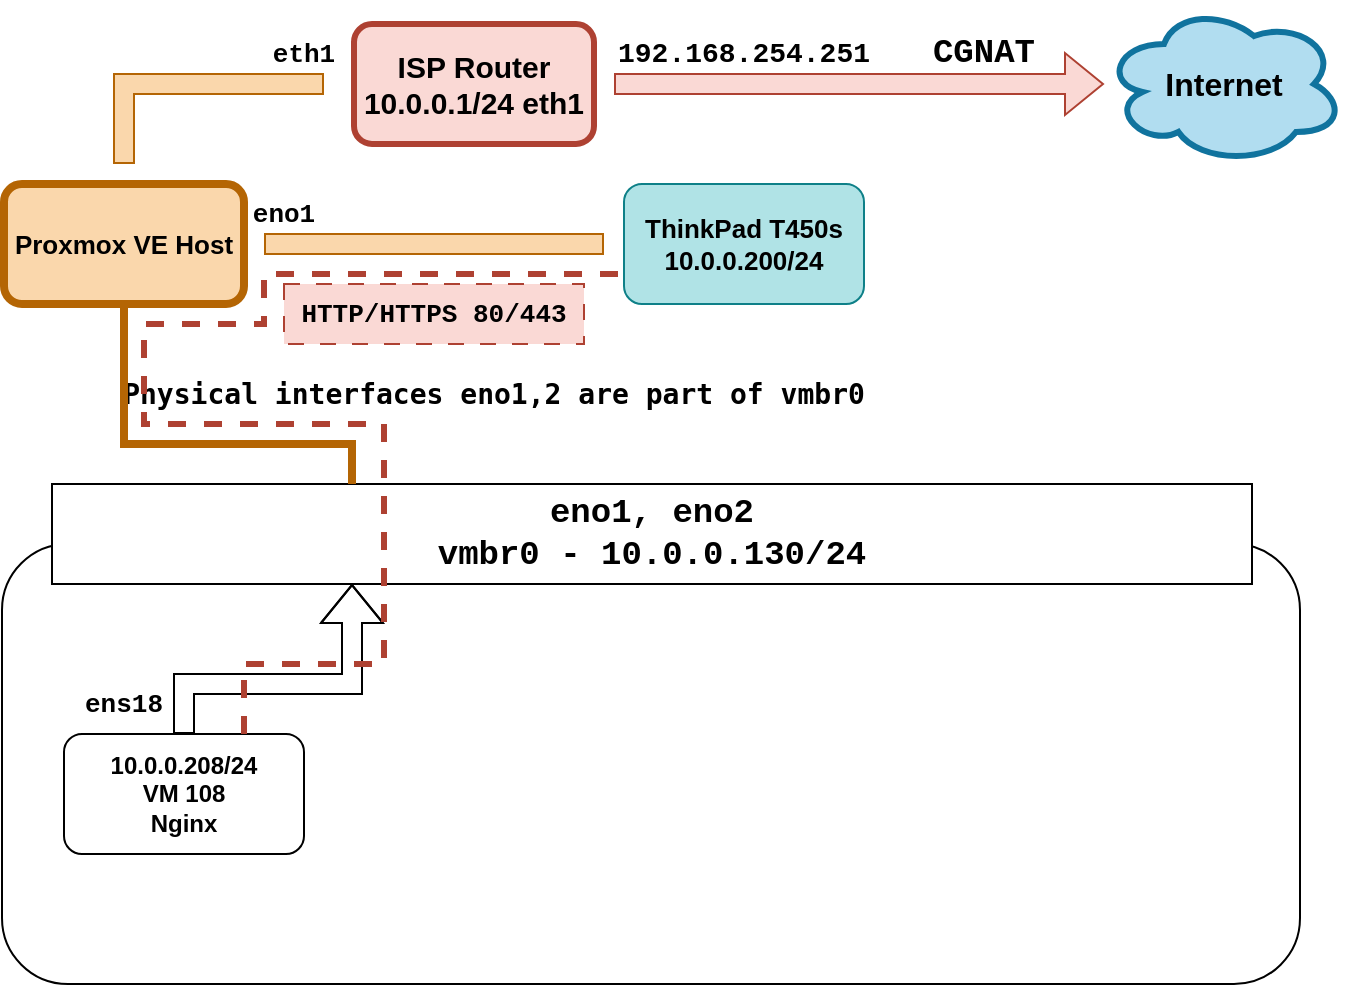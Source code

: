 <mxfile version="27.0.6">
  <diagram name="Strona-1" id="SjAjPDqA4x-WWcE_UVlV">
    <mxGraphModel dx="1186" dy="759" grid="1" gridSize="10" guides="1" tooltips="1" connect="1" arrows="1" fold="1" page="1" pageScale="1" pageWidth="827" pageHeight="1169" math="0" shadow="0">
      <root>
        <mxCell id="0" />
        <mxCell id="1" parent="0" />
        <mxCell id="PfSyRAKtlgNX0jLCFiTX-19" value="" style="rounded=1;whiteSpace=wrap;html=1;strokeWidth=1;" vertex="1" parent="1">
          <mxGeometry x="89" y="310" width="649" height="220" as="geometry" />
        </mxCell>
        <mxCell id="PfSyRAKtlgNX0jLCFiTX-1" value="&lt;font face=&quot;Helvetica&quot; style=&quot;font-size: 13px;&quot;&gt;&lt;b style=&quot;&quot;&gt;Proxmox VE Host&lt;/b&gt;&lt;/font&gt;" style="rounded=1;whiteSpace=wrap;html=1;fillColor=#fad7ac;strokeColor=#b46504;strokeWidth=4;" vertex="1" parent="1">
          <mxGeometry x="90" y="130" width="120" height="60" as="geometry" />
        </mxCell>
        <mxCell id="PfSyRAKtlgNX0jLCFiTX-3" value="&lt;div&gt;10.0.0.208/24&lt;/div&gt;VM 108&lt;div&gt;Nginx&lt;/div&gt;" style="rounded=1;whiteSpace=wrap;html=1;fontStyle=1;" vertex="1" parent="1">
          <mxGeometry x="120" y="405" width="120" height="60" as="geometry" />
        </mxCell>
        <mxCell id="PfSyRAKtlgNX0jLCFiTX-5" value="&lt;b&gt;&lt;font style=&quot;font-size: 16px;&quot;&gt;Internet&lt;/font&gt;&lt;/b&gt;" style="ellipse;shape=cloud;whiteSpace=wrap;html=1;fillColor=#b1ddf0;strokeColor=#10739e;strokeWidth=3;" vertex="1" parent="1">
          <mxGeometry x="640" y="40" width="120" height="80" as="geometry" />
        </mxCell>
        <mxCell id="PfSyRAKtlgNX0jLCFiTX-6" value="" style="shape=flexArrow;endArrow=none;html=1;rounded=0;fillColor=#fad7ac;strokeColor=#b46504;startFill=0;" edge="1" parent="1">
          <mxGeometry width="50" height="50" relative="1" as="geometry">
            <mxPoint x="150" y="120" as="sourcePoint" />
            <mxPoint x="250" y="80" as="targetPoint" />
            <Array as="points">
              <mxPoint x="150" y="80" />
            </Array>
          </mxGeometry>
        </mxCell>
        <mxCell id="PfSyRAKtlgNX0jLCFiTX-11" value="&lt;b&gt;&lt;font style=&quot;font-size: 15px;&quot;&gt;ISP Router&lt;/font&gt;&lt;/b&gt;&lt;div&gt;&lt;b&gt;&lt;font style=&quot;font-size: 15px;&quot;&gt;10.0.0.1/24 eth1&lt;/font&gt;&lt;/b&gt;&lt;/div&gt;" style="rounded=1;whiteSpace=wrap;html=1;fillColor=#fad9d5;strokeColor=#ae4132;strokeWidth=3;" vertex="1" parent="1">
          <mxGeometry x="265" y="50" width="120" height="60" as="geometry" />
        </mxCell>
        <mxCell id="PfSyRAKtlgNX0jLCFiTX-12" value="" style="shape=flexArrow;endArrow=classic;html=1;rounded=0;fillColor=#fad9d5;strokeColor=#ae4132;" edge="1" parent="1" target="PfSyRAKtlgNX0jLCFiTX-5">
          <mxGeometry width="50" height="50" relative="1" as="geometry">
            <mxPoint x="395" y="80" as="sourcePoint" />
            <mxPoint x="495" y="80" as="targetPoint" />
          </mxGeometry>
        </mxCell>
        <mxCell id="PfSyRAKtlgNX0jLCFiTX-14" value="&lt;div&gt;&lt;b&gt;&lt;font face=&quot;Courier New&quot; style=&quot;font-size: 17px;&quot;&gt;eno1, eno2&lt;/font&gt;&lt;/b&gt;&lt;/div&gt;&lt;b&gt;&lt;font face=&quot;Courier New&quot; style=&quot;font-size: 17px;&quot;&gt;vmbr0 - 10.0.0.130/24&lt;/font&gt;&lt;/b&gt;" style="rounded=0;whiteSpace=wrap;html=1;" vertex="1" parent="1">
          <mxGeometry x="114" y="280" width="600" height="50" as="geometry" />
        </mxCell>
        <mxCell id="PfSyRAKtlgNX0jLCFiTX-16" value="&lt;font face=&quot;Courier New&quot;&gt;&lt;span style=&quot;font-size: 13px;&quot;&gt;&lt;b&gt;eth1&lt;/b&gt;&lt;/span&gt;&lt;/font&gt;" style="text;html=1;align=center;verticalAlign=middle;whiteSpace=wrap;rounded=0;" vertex="1" parent="1">
          <mxGeometry x="210" y="50" width="60" height="30" as="geometry" />
        </mxCell>
        <mxCell id="PfSyRAKtlgNX0jLCFiTX-23" value="&lt;pre&gt;&lt;b&gt;&lt;font style=&quot;font-size: 14px;&quot;&gt;Physical interfaces eno1,2 are part of vmbr0&lt;/font&gt;&lt;/b&gt;&lt;/pre&gt;" style="text;html=1;align=center;verticalAlign=middle;whiteSpace=wrap;rounded=0;" vertex="1" parent="1">
          <mxGeometry x="180" y="220" width="310" height="30" as="geometry" />
        </mxCell>
        <mxCell id="PfSyRAKtlgNX0jLCFiTX-24" value="&lt;b&gt;&lt;font style=&quot;font-size: 13px;&quot;&gt;ThinkPad T450s&lt;/font&gt;&lt;/b&gt;&lt;div&gt;&lt;b&gt;&lt;font style=&quot;font-size: 13px;&quot;&gt;10.0.0.200/24&lt;/font&gt;&lt;/b&gt;&lt;/div&gt;" style="rounded=1;whiteSpace=wrap;html=1;fillColor=#b0e3e6;strokeColor=#0e8088;" vertex="1" parent="1">
          <mxGeometry x="400" y="130" width="120" height="60" as="geometry" />
        </mxCell>
        <mxCell id="PfSyRAKtlgNX0jLCFiTX-26" value="" style="shape=flexArrow;endArrow=none;html=1;rounded=0;fillColor=#fad7ac;strokeColor=#b46504;startFill=0;" edge="1" parent="1">
          <mxGeometry width="50" height="50" relative="1" as="geometry">
            <mxPoint x="220" y="160" as="sourcePoint" />
            <mxPoint x="390" y="160" as="targetPoint" />
          </mxGeometry>
        </mxCell>
        <mxCell id="PfSyRAKtlgNX0jLCFiTX-27" value="&lt;b&gt;&lt;font style=&quot;font-size: 13px;&quot; face=&quot;Courier New&quot;&gt;eno1&lt;/font&gt;&lt;/b&gt;" style="text;html=1;align=center;verticalAlign=middle;whiteSpace=wrap;rounded=0;" vertex="1" parent="1">
          <mxGeometry x="200" y="130" width="60" height="30" as="geometry" />
        </mxCell>
        <mxCell id="PfSyRAKtlgNX0jLCFiTX-28" value="" style="endArrow=none;html=1;rounded=0;entryX=0.5;entryY=1;entryDx=0;entryDy=0;strokeWidth=4;fillColor=#fad7ac;strokeColor=#b46504;exitX=0.25;exitY=0;exitDx=0;exitDy=0;" edge="1" parent="1" source="PfSyRAKtlgNX0jLCFiTX-14" target="PfSyRAKtlgNX0jLCFiTX-1">
          <mxGeometry width="50" height="50" relative="1" as="geometry">
            <mxPoint x="150" y="256" as="sourcePoint" />
            <mxPoint x="430" y="340" as="targetPoint" />
            <Array as="points">
              <mxPoint x="264" y="260" />
              <mxPoint x="150" y="260" />
            </Array>
          </mxGeometry>
        </mxCell>
        <mxCell id="PfSyRAKtlgNX0jLCFiTX-29" value="" style="shape=flexArrow;endArrow=classic;html=1;rounded=0;entryX=0.25;entryY=1;entryDx=0;entryDy=0;exitX=0.5;exitY=0;exitDx=0;exitDy=0;" edge="1" parent="1" source="PfSyRAKtlgNX0jLCFiTX-3" target="PfSyRAKtlgNX0jLCFiTX-14">
          <mxGeometry width="50" height="50" relative="1" as="geometry">
            <mxPoint x="380" y="410" as="sourcePoint" />
            <mxPoint x="430" y="360" as="targetPoint" />
            <Array as="points">
              <mxPoint x="180" y="380" />
              <mxPoint x="264" y="380" />
            </Array>
          </mxGeometry>
        </mxCell>
        <mxCell id="PfSyRAKtlgNX0jLCFiTX-31" value="&lt;b&gt;&lt;font style=&quot;font-size: 13px;&quot; face=&quot;Courier New&quot;&gt;ens18&lt;/font&gt;&lt;/b&gt;" style="text;html=1;align=center;verticalAlign=middle;whiteSpace=wrap;rounded=0;" vertex="1" parent="1">
          <mxGeometry x="120" y="375" width="60" height="30" as="geometry" />
        </mxCell>
        <mxCell id="PfSyRAKtlgNX0jLCFiTX-32" value="" style="endArrow=none;dashed=1;html=1;rounded=0;fillColor=#fad9d5;strokeColor=#ae4132;exitX=0.75;exitY=0;exitDx=0;exitDy=0;strokeWidth=3;entryX=0;entryY=0.75;entryDx=0;entryDy=0;" edge="1" parent="1" source="PfSyRAKtlgNX0jLCFiTX-3" target="PfSyRAKtlgNX0jLCFiTX-24">
          <mxGeometry width="50" height="50" relative="1" as="geometry">
            <mxPoint x="380" y="390" as="sourcePoint" />
            <mxPoint x="390" y="180" as="targetPoint" />
            <Array as="points">
              <mxPoint x="210" y="370" />
              <mxPoint x="280" y="370" />
              <mxPoint x="280" y="250" />
              <mxPoint x="160" y="250" />
              <mxPoint x="160" y="200" />
              <mxPoint x="220" y="200" />
              <mxPoint x="220" y="175" />
            </Array>
          </mxGeometry>
        </mxCell>
        <mxCell id="PfSyRAKtlgNX0jLCFiTX-33" value="&lt;b&gt;&lt;font style=&quot;font-size: 13px;&quot; face=&quot;Courier New&quot;&gt;HTTP/HTTPS 80/443&lt;/font&gt;&lt;/b&gt;" style="text;html=1;align=center;verticalAlign=middle;whiteSpace=wrap;rounded=0;fillColor=#fad9d5;strokeColor=#ae4132;perimeterSpacing=0;dashed=1;dashPattern=8 8;" vertex="1" parent="1">
          <mxGeometry x="230" y="180" width="150" height="30" as="geometry" />
        </mxCell>
        <mxCell id="PfSyRAKtlgNX0jLCFiTX-35" value="&lt;b&gt;&lt;font style=&quot;font-size: 17px;&quot; face=&quot;Courier New&quot;&gt;CGNAT&lt;/font&gt;&lt;/b&gt;" style="text;html=1;align=center;verticalAlign=middle;whiteSpace=wrap;rounded=0;" vertex="1" parent="1">
          <mxGeometry x="550" y="50" width="60" height="30" as="geometry" />
        </mxCell>
        <mxCell id="PfSyRAKtlgNX0jLCFiTX-37" value="&lt;font style=&quot;font-size: 14px;&quot; face=&quot;Courier New&quot;&gt;&lt;b style=&quot;&quot;&gt;192.168.254.251&lt;/b&gt;&lt;/font&gt;" style="text;html=1;align=center;verticalAlign=middle;whiteSpace=wrap;rounded=0;" vertex="1" parent="1">
          <mxGeometry x="430" y="50" width="60" height="30" as="geometry" />
        </mxCell>
      </root>
    </mxGraphModel>
  </diagram>
</mxfile>
